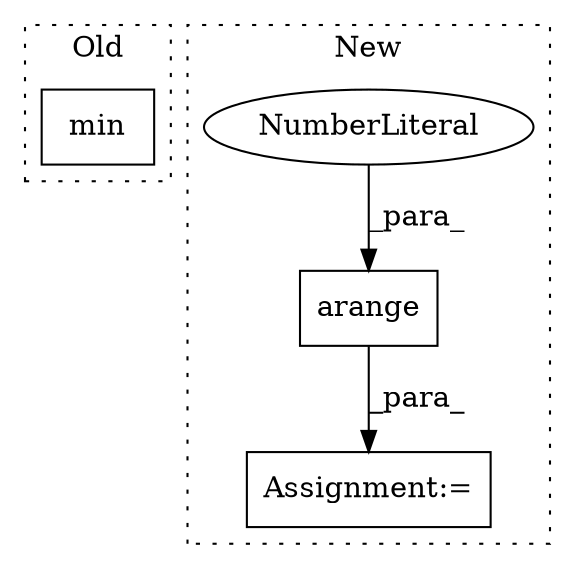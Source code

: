 digraph G {
subgraph cluster0 {
1 [label="min" a="32" s="404" l="5" shape="box"];
label = "Old";
style="dotted";
}
subgraph cluster1 {
2 [label="arange" a="32" s="481,506" l="7,1" shape="box"];
3 [label="Assignment:=" a="7" s="446" l="1" shape="box"];
4 [label="NumberLiteral" a="34" s="488" l="1" shape="ellipse"];
label = "New";
style="dotted";
}
2 -> 3 [label="_para_"];
4 -> 2 [label="_para_"];
}